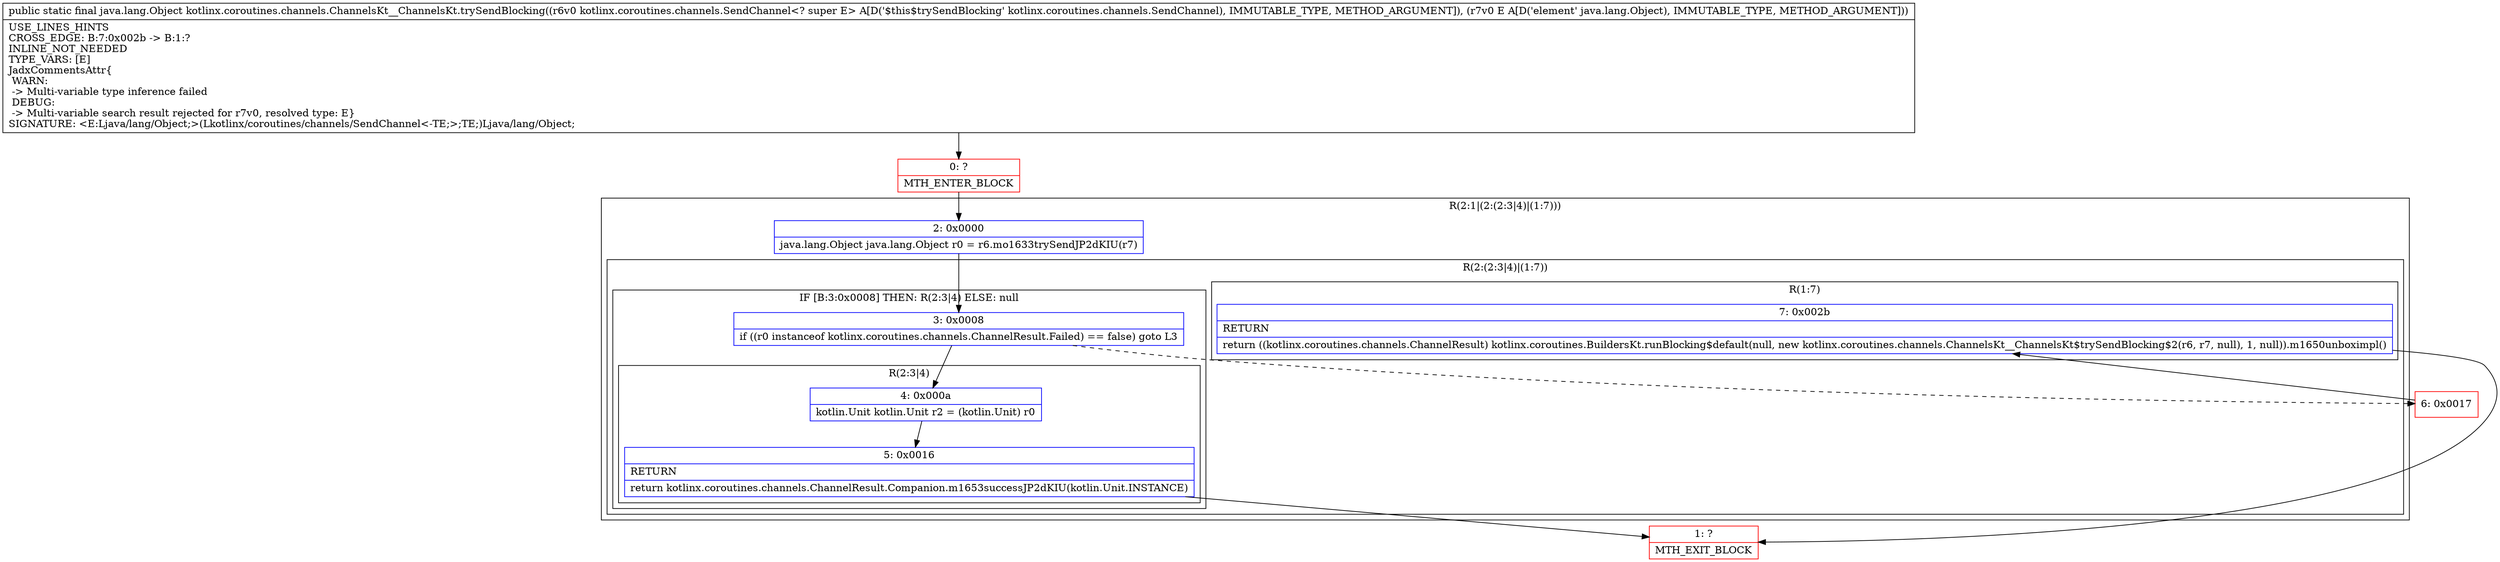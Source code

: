 digraph "CFG forkotlinx.coroutines.channels.ChannelsKt__ChannelsKt.trySendBlocking(Lkotlinx\/coroutines\/channels\/SendChannel;Ljava\/lang\/Object;)Ljava\/lang\/Object;" {
subgraph cluster_Region_1493871154 {
label = "R(2:1|(2:(2:3|4)|(1:7)))";
node [shape=record,color=blue];
Node_2 [shape=record,label="{2\:\ 0x0000|java.lang.Object java.lang.Object r0 = r6.mo1633trySendJP2dKIU(r7)\l}"];
subgraph cluster_Region_276579081 {
label = "R(2:(2:3|4)|(1:7))";
node [shape=record,color=blue];
subgraph cluster_IfRegion_1185817356 {
label = "IF [B:3:0x0008] THEN: R(2:3|4) ELSE: null";
node [shape=record,color=blue];
Node_3 [shape=record,label="{3\:\ 0x0008|if ((r0 instanceof kotlinx.coroutines.channels.ChannelResult.Failed) == false) goto L3\l}"];
subgraph cluster_Region_1051113310 {
label = "R(2:3|4)";
node [shape=record,color=blue];
Node_4 [shape=record,label="{4\:\ 0x000a|kotlin.Unit kotlin.Unit r2 = (kotlin.Unit) r0\l}"];
Node_5 [shape=record,label="{5\:\ 0x0016|RETURN\l|return kotlinx.coroutines.channels.ChannelResult.Companion.m1653successJP2dKIU(kotlin.Unit.INSTANCE)\l}"];
}
}
subgraph cluster_Region_433554858 {
label = "R(1:7)";
node [shape=record,color=blue];
Node_7 [shape=record,label="{7\:\ 0x002b|RETURN\l|return ((kotlinx.coroutines.channels.ChannelResult) kotlinx.coroutines.BuildersKt.runBlocking$default(null, new kotlinx.coroutines.channels.ChannelsKt__ChannelsKt$trySendBlocking$2(r6, r7, null), 1, null)).m1650unboximpl()\l}"];
}
}
}
Node_0 [shape=record,color=red,label="{0\:\ ?|MTH_ENTER_BLOCK\l}"];
Node_1 [shape=record,color=red,label="{1\:\ ?|MTH_EXIT_BLOCK\l}"];
Node_6 [shape=record,color=red,label="{6\:\ 0x0017}"];
MethodNode[shape=record,label="{public static final java.lang.Object kotlinx.coroutines.channels.ChannelsKt__ChannelsKt.trySendBlocking((r6v0 kotlinx.coroutines.channels.SendChannel\<? super E\> A[D('$this$trySendBlocking' kotlinx.coroutines.channels.SendChannel), IMMUTABLE_TYPE, METHOD_ARGUMENT]), (r7v0 E A[D('element' java.lang.Object), IMMUTABLE_TYPE, METHOD_ARGUMENT]))  | USE_LINES_HINTS\lCROSS_EDGE: B:7:0x002b \-\> B:1:?\lINLINE_NOT_NEEDED\lTYPE_VARS: [E]\lJadxCommentsAttr\{\l WARN: \l \-\> Multi\-variable type inference failed\l DEBUG: \l \-\> Multi\-variable search result rejected for r7v0, resolved type: E\}\lSIGNATURE: \<E:Ljava\/lang\/Object;\>(Lkotlinx\/coroutines\/channels\/SendChannel\<\-TE;\>;TE;)Ljava\/lang\/Object;\l}"];
MethodNode -> Node_0;Node_2 -> Node_3;
Node_3 -> Node_4;
Node_3 -> Node_6[style=dashed];
Node_4 -> Node_5;
Node_5 -> Node_1;
Node_7 -> Node_1;
Node_0 -> Node_2;
Node_6 -> Node_7;
}


